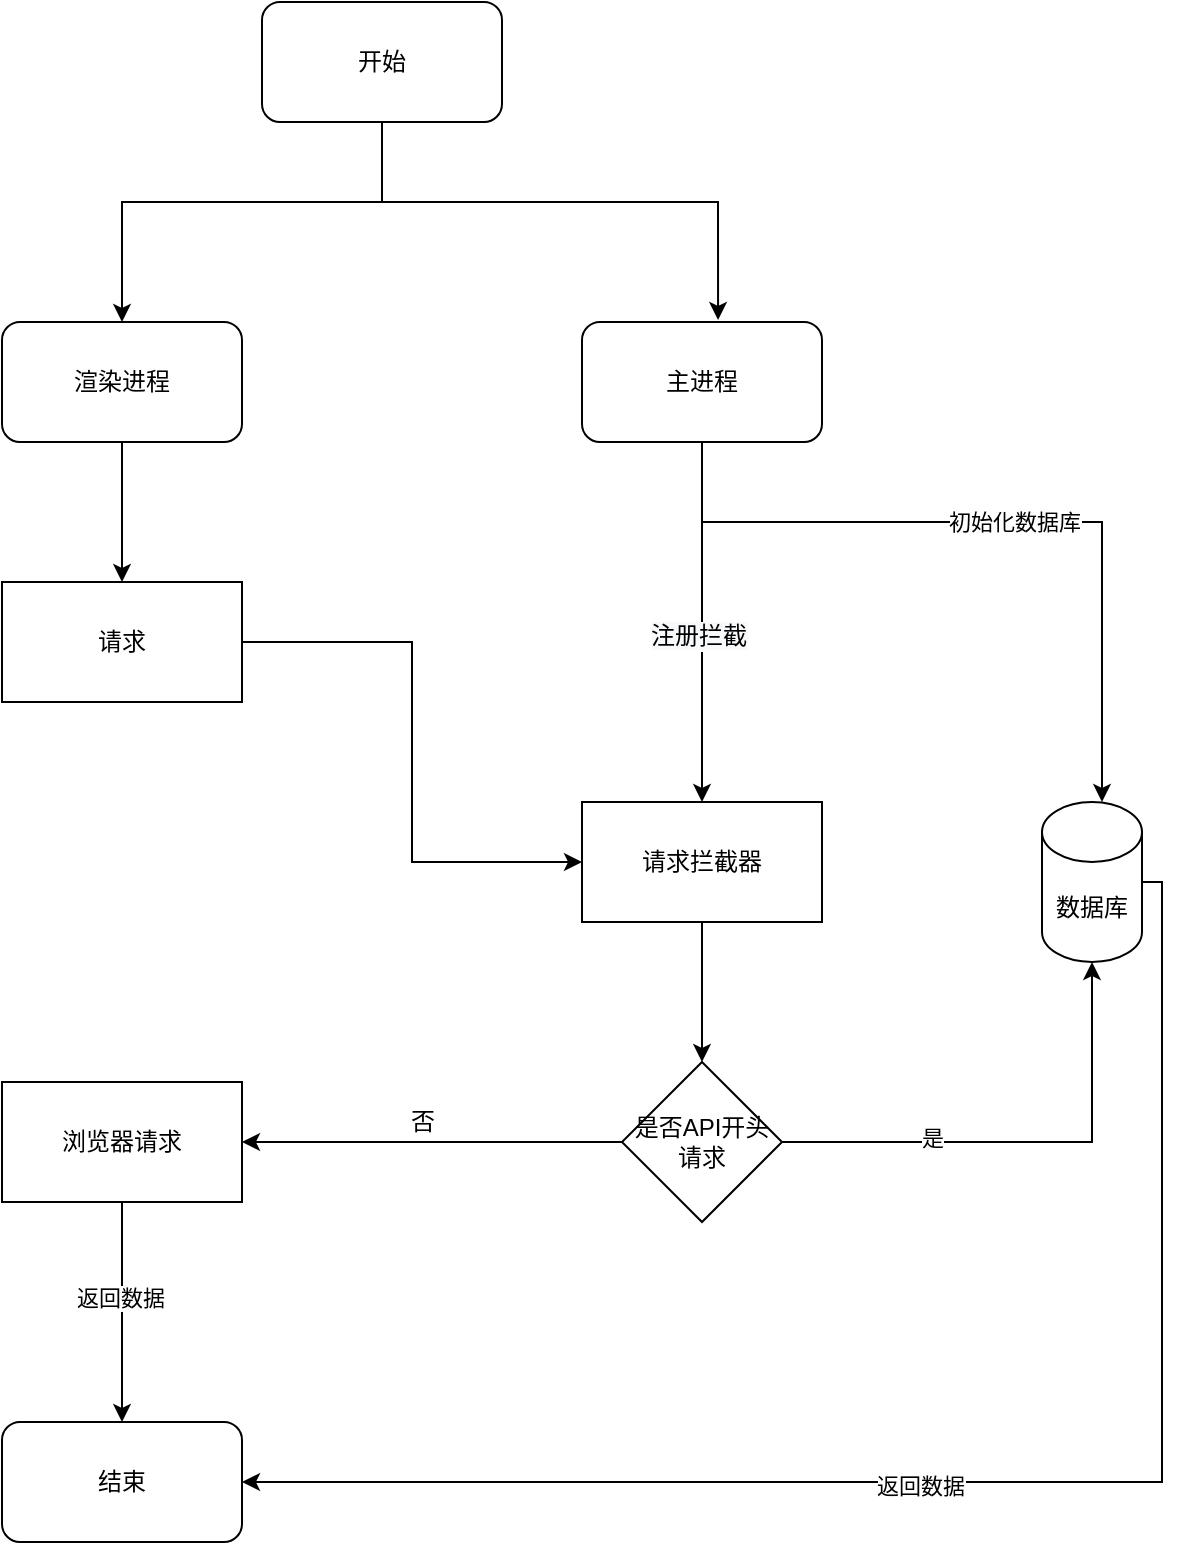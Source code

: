 <mxfile version="14.7.7" type="github">
  <diagram id="C5RBs43oDa-KdzZeNtuy" name="Page-1">
    <mxGraphModel dx="1426" dy="769" grid="1" gridSize="10" guides="1" tooltips="1" connect="1" arrows="1" fold="1" page="1" pageScale="1" pageWidth="1654" pageHeight="2336" math="0" shadow="0">
      <root>
        <mxCell id="WIyWlLk6GJQsqaUBKTNV-0" />
        <mxCell id="WIyWlLk6GJQsqaUBKTNV-1" parent="WIyWlLk6GJQsqaUBKTNV-0" />
        <mxCell id="izJZb2kvFQ139st37Nfl-5" style="edgeStyle=orthogonalEdgeStyle;rounded=0;orthogonalLoop=1;jettySize=auto;html=1;entryX=0.5;entryY=0;entryDx=0;entryDy=0;" parent="WIyWlLk6GJQsqaUBKTNV-1" source="izJZb2kvFQ139st37Nfl-0" target="izJZb2kvFQ139st37Nfl-2" edge="1">
          <mxGeometry relative="1" as="geometry">
            <Array as="points">
              <mxPoint x="720" y="300" />
              <mxPoint x="590" y="300" />
            </Array>
          </mxGeometry>
        </mxCell>
        <mxCell id="izJZb2kvFQ139st37Nfl-6" style="edgeStyle=orthogonalEdgeStyle;rounded=0;orthogonalLoop=1;jettySize=auto;html=1;entryX=0.567;entryY=-0.017;entryDx=0;entryDy=0;entryPerimeter=0;" parent="WIyWlLk6GJQsqaUBKTNV-1" source="izJZb2kvFQ139st37Nfl-0" target="izJZb2kvFQ139st37Nfl-3" edge="1">
          <mxGeometry relative="1" as="geometry">
            <Array as="points">
              <mxPoint x="720" y="300" />
              <mxPoint x="888" y="300" />
            </Array>
          </mxGeometry>
        </mxCell>
        <mxCell id="izJZb2kvFQ139st37Nfl-0" value="开始" style="rounded=1;whiteSpace=wrap;html=1;" parent="WIyWlLk6GJQsqaUBKTNV-1" vertex="1">
          <mxGeometry x="660" y="200" width="120" height="60" as="geometry" />
        </mxCell>
        <mxCell id="URPiWKKZn_leJZeY5QNX-15" style="edgeStyle=orthogonalEdgeStyle;rounded=0;orthogonalLoop=1;jettySize=auto;html=1;entryX=0.5;entryY=0;entryDx=0;entryDy=0;" edge="1" parent="WIyWlLk6GJQsqaUBKTNV-1" source="izJZb2kvFQ139st37Nfl-2" target="URPiWKKZn_leJZeY5QNX-14">
          <mxGeometry relative="1" as="geometry" />
        </mxCell>
        <mxCell id="izJZb2kvFQ139st37Nfl-2" value="渲染进程" style="rounded=1;whiteSpace=wrap;html=1;" parent="WIyWlLk6GJQsqaUBKTNV-1" vertex="1">
          <mxGeometry x="530" y="360" width="120" height="60" as="geometry" />
        </mxCell>
        <mxCell id="URPiWKKZn_leJZeY5QNX-6" style="edgeStyle=orthogonalEdgeStyle;rounded=0;orthogonalLoop=1;jettySize=auto;html=1;entryX=0.5;entryY=0;entryDx=0;entryDy=0;" edge="1" parent="WIyWlLk6GJQsqaUBKTNV-1" source="izJZb2kvFQ139st37Nfl-3" target="URPiWKKZn_leJZeY5QNX-4">
          <mxGeometry relative="1" as="geometry" />
        </mxCell>
        <mxCell id="URPiWKKZn_leJZeY5QNX-36" value="&lt;span style=&quot;font-size: 12px ; background-color: rgb(248 , 249 , 250)&quot;&gt;注册拦截&lt;/span&gt;" style="edgeLabel;html=1;align=center;verticalAlign=middle;resizable=0;points=[];" vertex="1" connectable="0" parent="URPiWKKZn_leJZeY5QNX-6">
          <mxGeometry x="0.078" y="-2" relative="1" as="geometry">
            <mxPoint as="offset" />
          </mxGeometry>
        </mxCell>
        <mxCell id="URPiWKKZn_leJZeY5QNX-10" style="edgeStyle=orthogonalEdgeStyle;rounded=0;orthogonalLoop=1;jettySize=auto;html=1;entryX=0.5;entryY=0;entryDx=0;entryDy=0;" edge="1" parent="WIyWlLk6GJQsqaUBKTNV-1" source="izJZb2kvFQ139st37Nfl-3">
          <mxGeometry relative="1" as="geometry">
            <mxPoint x="1080" y="600" as="targetPoint" />
            <Array as="points">
              <mxPoint x="880" y="460" />
              <mxPoint x="1080" y="460" />
            </Array>
          </mxGeometry>
        </mxCell>
        <mxCell id="URPiWKKZn_leJZeY5QNX-11" value="初始化数据库" style="edgeLabel;html=1;align=center;verticalAlign=middle;resizable=0;points=[];" vertex="1" connectable="0" parent="URPiWKKZn_leJZeY5QNX-10">
          <mxGeometry x="0.032" relative="1" as="geometry">
            <mxPoint as="offset" />
          </mxGeometry>
        </mxCell>
        <mxCell id="izJZb2kvFQ139st37Nfl-3" value="主进程" style="rounded=1;whiteSpace=wrap;html=1;" parent="WIyWlLk6GJQsqaUBKTNV-1" vertex="1">
          <mxGeometry x="820" y="360" width="120" height="60" as="geometry" />
        </mxCell>
        <mxCell id="URPiWKKZn_leJZeY5QNX-21" style="edgeStyle=orthogonalEdgeStyle;rounded=0;orthogonalLoop=1;jettySize=auto;html=1;entryX=0.5;entryY=0;entryDx=0;entryDy=0;" edge="1" parent="WIyWlLk6GJQsqaUBKTNV-1" source="URPiWKKZn_leJZeY5QNX-4" target="URPiWKKZn_leJZeY5QNX-17">
          <mxGeometry relative="1" as="geometry" />
        </mxCell>
        <mxCell id="URPiWKKZn_leJZeY5QNX-4" value="请求拦截器" style="rounded=0;whiteSpace=wrap;html=1;" vertex="1" parent="WIyWlLk6GJQsqaUBKTNV-1">
          <mxGeometry x="820" y="600" width="120" height="60" as="geometry" />
        </mxCell>
        <mxCell id="URPiWKKZn_leJZeY5QNX-32" style="edgeStyle=orthogonalEdgeStyle;rounded=0;orthogonalLoop=1;jettySize=auto;html=1;entryX=1;entryY=0.5;entryDx=0;entryDy=0;" edge="1" parent="WIyWlLk6GJQsqaUBKTNV-1" source="URPiWKKZn_leJZeY5QNX-12" target="URPiWKKZn_leJZeY5QNX-27">
          <mxGeometry relative="1" as="geometry">
            <Array as="points">
              <mxPoint x="1110" y="940" />
            </Array>
          </mxGeometry>
        </mxCell>
        <mxCell id="URPiWKKZn_leJZeY5QNX-33" value="返回数据" style="edgeLabel;html=1;align=center;verticalAlign=middle;resizable=0;points=[];" vertex="1" connectable="0" parent="URPiWKKZn_leJZeY5QNX-32">
          <mxGeometry x="0.119" y="2" relative="1" as="geometry">
            <mxPoint as="offset" />
          </mxGeometry>
        </mxCell>
        <mxCell id="URPiWKKZn_leJZeY5QNX-12" value="数据库" style="shape=cylinder3;whiteSpace=wrap;html=1;boundedLbl=1;backgroundOutline=1;size=15;" vertex="1" parent="WIyWlLk6GJQsqaUBKTNV-1">
          <mxGeometry x="1050" y="600" width="50" height="80" as="geometry" />
        </mxCell>
        <mxCell id="URPiWKKZn_leJZeY5QNX-18" style="edgeStyle=orthogonalEdgeStyle;rounded=0;orthogonalLoop=1;jettySize=auto;html=1;entryX=0;entryY=0.5;entryDx=0;entryDy=0;" edge="1" parent="WIyWlLk6GJQsqaUBKTNV-1" source="URPiWKKZn_leJZeY5QNX-14" target="URPiWKKZn_leJZeY5QNX-4">
          <mxGeometry relative="1" as="geometry" />
        </mxCell>
        <mxCell id="URPiWKKZn_leJZeY5QNX-14" value="请求" style="rounded=0;whiteSpace=wrap;html=1;" vertex="1" parent="WIyWlLk6GJQsqaUBKTNV-1">
          <mxGeometry x="530" y="490" width="120" height="60" as="geometry" />
        </mxCell>
        <mxCell id="URPiWKKZn_leJZeY5QNX-24" style="edgeStyle=orthogonalEdgeStyle;rounded=0;orthogonalLoop=1;jettySize=auto;html=1;entryX=1;entryY=0.5;entryDx=0;entryDy=0;" edge="1" parent="WIyWlLk6GJQsqaUBKTNV-1" source="URPiWKKZn_leJZeY5QNX-17" target="URPiWKKZn_leJZeY5QNX-22">
          <mxGeometry relative="1" as="geometry" />
        </mxCell>
        <mxCell id="URPiWKKZn_leJZeY5QNX-31" style="edgeStyle=orthogonalEdgeStyle;rounded=0;orthogonalLoop=1;jettySize=auto;html=1;entryX=0.5;entryY=1;entryDx=0;entryDy=0;entryPerimeter=0;" edge="1" parent="WIyWlLk6GJQsqaUBKTNV-1" source="URPiWKKZn_leJZeY5QNX-17" target="URPiWKKZn_leJZeY5QNX-12">
          <mxGeometry relative="1" as="geometry" />
        </mxCell>
        <mxCell id="URPiWKKZn_leJZeY5QNX-35" value="是" style="edgeLabel;html=1;align=center;verticalAlign=middle;resizable=0;points=[];" vertex="1" connectable="0" parent="URPiWKKZn_leJZeY5QNX-31">
          <mxGeometry x="-0.388" y="2" relative="1" as="geometry">
            <mxPoint as="offset" />
          </mxGeometry>
        </mxCell>
        <mxCell id="URPiWKKZn_leJZeY5QNX-17" value="是否API开头请求" style="rhombus;whiteSpace=wrap;html=1;" vertex="1" parent="WIyWlLk6GJQsqaUBKTNV-1">
          <mxGeometry x="840" y="730" width="80" height="80" as="geometry" />
        </mxCell>
        <mxCell id="URPiWKKZn_leJZeY5QNX-26" style="edgeStyle=orthogonalEdgeStyle;rounded=0;orthogonalLoop=1;jettySize=auto;html=1;entryX=0.5;entryY=0;entryDx=0;entryDy=0;" edge="1" parent="WIyWlLk6GJQsqaUBKTNV-1" source="URPiWKKZn_leJZeY5QNX-22">
          <mxGeometry relative="1" as="geometry">
            <mxPoint x="590" y="910" as="targetPoint" />
          </mxGeometry>
        </mxCell>
        <mxCell id="URPiWKKZn_leJZeY5QNX-34" value="返回数据" style="edgeLabel;html=1;align=center;verticalAlign=middle;resizable=0;points=[];" vertex="1" connectable="0" parent="URPiWKKZn_leJZeY5QNX-26">
          <mxGeometry x="-0.127" y="-1" relative="1" as="geometry">
            <mxPoint as="offset" />
          </mxGeometry>
        </mxCell>
        <mxCell id="URPiWKKZn_leJZeY5QNX-22" value="浏览器请求" style="rounded=0;whiteSpace=wrap;html=1;" vertex="1" parent="WIyWlLk6GJQsqaUBKTNV-1">
          <mxGeometry x="530" y="740" width="120" height="60" as="geometry" />
        </mxCell>
        <mxCell id="URPiWKKZn_leJZeY5QNX-25" value="否" style="text;html=1;align=center;verticalAlign=middle;resizable=0;points=[];autosize=1;strokeColor=none;" vertex="1" parent="WIyWlLk6GJQsqaUBKTNV-1">
          <mxGeometry x="725" y="750" width="30" height="20" as="geometry" />
        </mxCell>
        <mxCell id="URPiWKKZn_leJZeY5QNX-27" value="结束" style="rounded=1;whiteSpace=wrap;html=1;" vertex="1" parent="WIyWlLk6GJQsqaUBKTNV-1">
          <mxGeometry x="530" y="910" width="120" height="60" as="geometry" />
        </mxCell>
      </root>
    </mxGraphModel>
  </diagram>
</mxfile>
